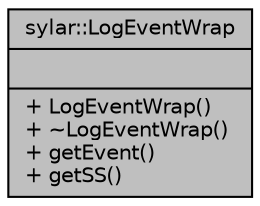 digraph "sylar::LogEventWrap"
{
 // LATEX_PDF_SIZE
  edge [fontname="Helvetica",fontsize="10",labelfontname="Helvetica",labelfontsize="10"];
  node [fontname="Helvetica",fontsize="10",shape=record];
  Node1 [label="{sylar::LogEventWrap\n||+ LogEventWrap()\l+ ~LogEventWrap()\l+ getEvent()\l+ getSS()\l}",height=0.2,width=0.4,color="black", fillcolor="grey75", style="filled", fontcolor="black",tooltip="日志事件包装器"];
}
